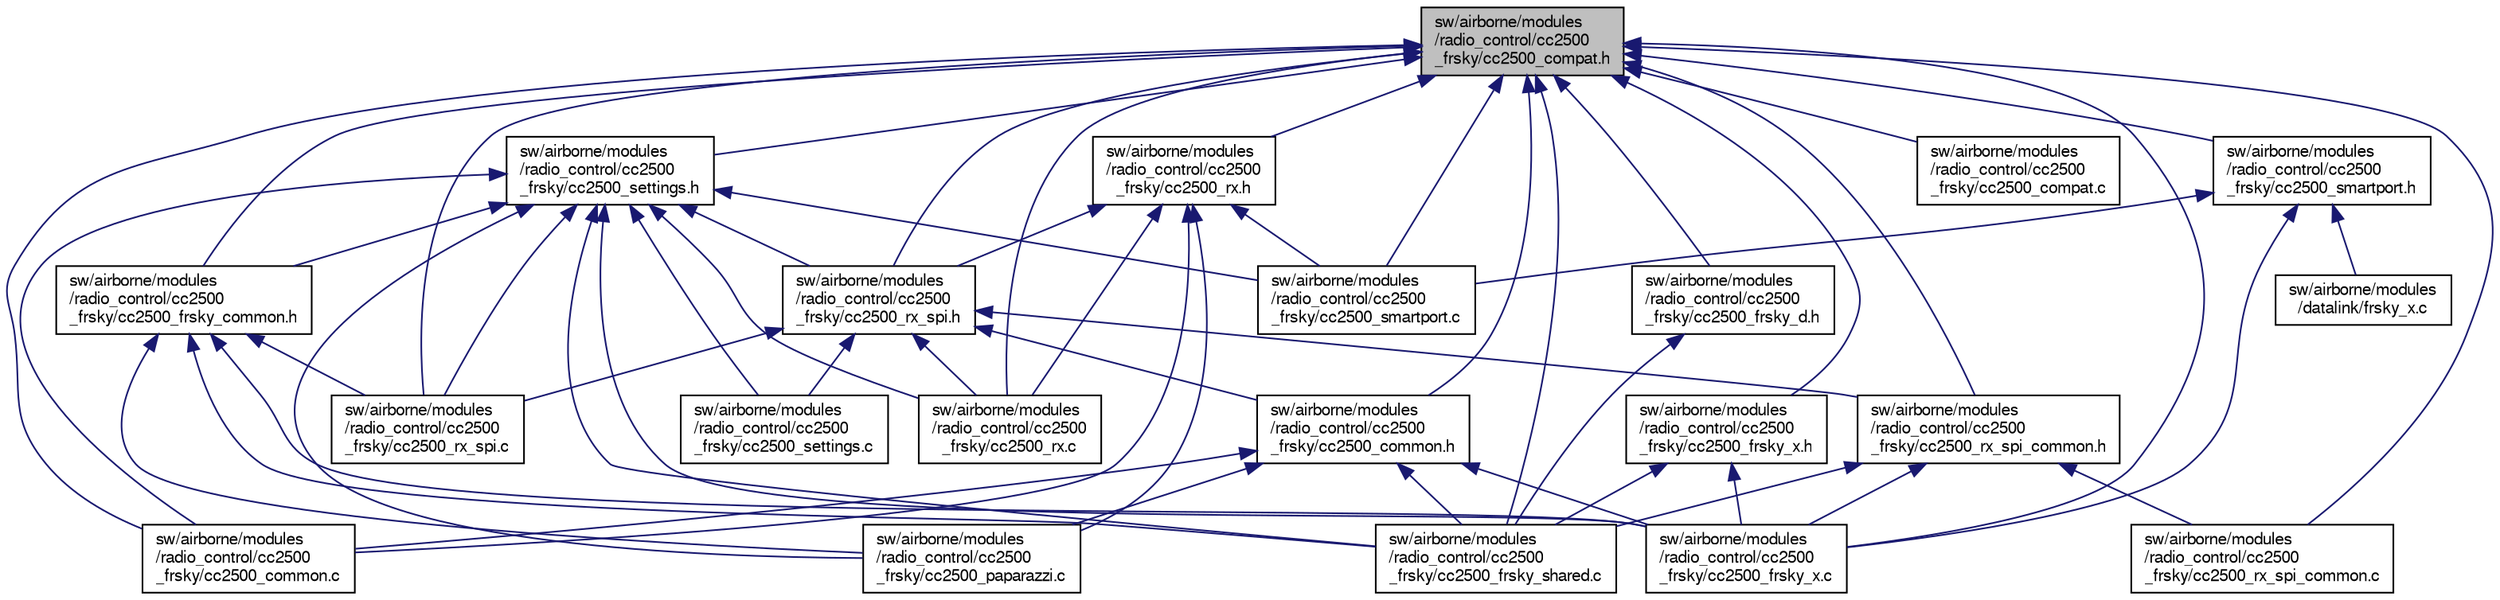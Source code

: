 digraph "sw/airborne/modules/radio_control/cc2500_frsky/cc2500_compat.h"
{
  edge [fontname="FreeSans",fontsize="10",labelfontname="FreeSans",labelfontsize="10"];
  node [fontname="FreeSans",fontsize="10",shape=record];
  Node1 [label="sw/airborne/modules\l/radio_control/cc2500\l_frsky/cc2500_compat.h",height=0.2,width=0.4,color="black", fillcolor="grey75", style="filled", fontcolor="black"];
  Node1 -> Node2 [dir="back",color="midnightblue",fontsize="10",style="solid",fontname="FreeSans"];
  Node2 [label="sw/airborne/modules\l/radio_control/cc2500\l_frsky/cc2500_common.c",height=0.2,width=0.4,color="black", fillcolor="white", style="filled",URL="$cc2500__common_8c.html"];
  Node1 -> Node3 [dir="back",color="midnightblue",fontsize="10",style="solid",fontname="FreeSans"];
  Node3 [label="sw/airborne/modules\l/radio_control/cc2500\l_frsky/cc2500_settings.h",height=0.2,width=0.4,color="black", fillcolor="white", style="filled",URL="$cc2500__settings_8h.html"];
  Node3 -> Node2 [dir="back",color="midnightblue",fontsize="10",style="solid",fontname="FreeSans"];
  Node3 -> Node4 [dir="back",color="midnightblue",fontsize="10",style="solid",fontname="FreeSans"];
  Node4 [label="sw/airborne/modules\l/radio_control/cc2500\l_frsky/cc2500_rx_spi.h",height=0.2,width=0.4,color="black", fillcolor="white", style="filled",URL="$cc2500__rx__spi_8h.html"];
  Node4 -> Node5 [dir="back",color="midnightblue",fontsize="10",style="solid",fontname="FreeSans"];
  Node5 [label="sw/airborne/modules\l/radio_control/cc2500\l_frsky/cc2500_common.h",height=0.2,width=0.4,color="black", fillcolor="white", style="filled",URL="$cc2500__common_8h.html"];
  Node5 -> Node2 [dir="back",color="midnightblue",fontsize="10",style="solid",fontname="FreeSans"];
  Node5 -> Node6 [dir="back",color="midnightblue",fontsize="10",style="solid",fontname="FreeSans"];
  Node6 [label="sw/airborne/modules\l/radio_control/cc2500\l_frsky/cc2500_frsky_shared.c",height=0.2,width=0.4,color="black", fillcolor="white", style="filled",URL="$cc2500__frsky__shared_8c.html"];
  Node5 -> Node7 [dir="back",color="midnightblue",fontsize="10",style="solid",fontname="FreeSans"];
  Node7 [label="sw/airborne/modules\l/radio_control/cc2500\l_frsky/cc2500_frsky_x.c",height=0.2,width=0.4,color="black", fillcolor="white", style="filled",URL="$cc2500__frsky__x_8c.html"];
  Node5 -> Node8 [dir="back",color="midnightblue",fontsize="10",style="solid",fontname="FreeSans"];
  Node8 [label="sw/airborne/modules\l/radio_control/cc2500\l_frsky/cc2500_paparazzi.c",height=0.2,width=0.4,color="black", fillcolor="white", style="filled",URL="$cc2500__paparazzi_8c.html"];
  Node4 -> Node9 [dir="back",color="midnightblue",fontsize="10",style="solid",fontname="FreeSans"];
  Node9 [label="sw/airborne/modules\l/radio_control/cc2500\l_frsky/cc2500_rx_spi_common.h",height=0.2,width=0.4,color="black", fillcolor="white", style="filled",URL="$cc2500__rx__spi__common_8h.html"];
  Node9 -> Node6 [dir="back",color="midnightblue",fontsize="10",style="solid",fontname="FreeSans"];
  Node9 -> Node7 [dir="back",color="midnightblue",fontsize="10",style="solid",fontname="FreeSans"];
  Node9 -> Node10 [dir="back",color="midnightblue",fontsize="10",style="solid",fontname="FreeSans"];
  Node10 [label="sw/airborne/modules\l/radio_control/cc2500\l_frsky/cc2500_rx_spi_common.c",height=0.2,width=0.4,color="black", fillcolor="white", style="filled",URL="$cc2500__rx__spi__common_8c.html"];
  Node4 -> Node11 [dir="back",color="midnightblue",fontsize="10",style="solid",fontname="FreeSans"];
  Node11 [label="sw/airborne/modules\l/radio_control/cc2500\l_frsky/cc2500_rx.c",height=0.2,width=0.4,color="black", fillcolor="white", style="filled",URL="$cc2500__rx_8c.html"];
  Node4 -> Node12 [dir="back",color="midnightblue",fontsize="10",style="solid",fontname="FreeSans"];
  Node12 [label="sw/airborne/modules\l/radio_control/cc2500\l_frsky/cc2500_rx_spi.c",height=0.2,width=0.4,color="black", fillcolor="white", style="filled",URL="$cc2500__rx__spi_8c.html"];
  Node4 -> Node13 [dir="back",color="midnightblue",fontsize="10",style="solid",fontname="FreeSans"];
  Node13 [label="sw/airborne/modules\l/radio_control/cc2500\l_frsky/cc2500_settings.c",height=0.2,width=0.4,color="black", fillcolor="white", style="filled",URL="$cc2500__settings_8c.html"];
  Node3 -> Node14 [dir="back",color="midnightblue",fontsize="10",style="solid",fontname="FreeSans"];
  Node14 [label="sw/airborne/modules\l/radio_control/cc2500\l_frsky/cc2500_frsky_common.h",height=0.2,width=0.4,color="black", fillcolor="white", style="filled",URL="$cc2500__frsky__common_8h.html"];
  Node14 -> Node6 [dir="back",color="midnightblue",fontsize="10",style="solid",fontname="FreeSans"];
  Node14 -> Node7 [dir="back",color="midnightblue",fontsize="10",style="solid",fontname="FreeSans"];
  Node14 -> Node8 [dir="back",color="midnightblue",fontsize="10",style="solid",fontname="FreeSans"];
  Node14 -> Node12 [dir="back",color="midnightblue",fontsize="10",style="solid",fontname="FreeSans"];
  Node3 -> Node6 [dir="back",color="midnightblue",fontsize="10",style="solid",fontname="FreeSans"];
  Node3 -> Node7 [dir="back",color="midnightblue",fontsize="10",style="solid",fontname="FreeSans"];
  Node3 -> Node8 [dir="back",color="midnightblue",fontsize="10",style="solid",fontname="FreeSans"];
  Node3 -> Node11 [dir="back",color="midnightblue",fontsize="10",style="solid",fontname="FreeSans"];
  Node3 -> Node12 [dir="back",color="midnightblue",fontsize="10",style="solid",fontname="FreeSans"];
  Node3 -> Node13 [dir="back",color="midnightblue",fontsize="10",style="solid",fontname="FreeSans"];
  Node3 -> Node15 [dir="back",color="midnightblue",fontsize="10",style="solid",fontname="FreeSans"];
  Node15 [label="sw/airborne/modules\l/radio_control/cc2500\l_frsky/cc2500_smartport.c",height=0.2,width=0.4,color="black", fillcolor="white", style="filled",URL="$cc2500__smartport_8c.html"];
  Node1 -> Node5 [dir="back",color="midnightblue",fontsize="10",style="solid",fontname="FreeSans"];
  Node1 -> Node4 [dir="back",color="midnightblue",fontsize="10",style="solid",fontname="FreeSans"];
  Node1 -> Node16 [dir="back",color="midnightblue",fontsize="10",style="solid",fontname="FreeSans"];
  Node16 [label="sw/airborne/modules\l/radio_control/cc2500\l_frsky/cc2500_rx.h",height=0.2,width=0.4,color="black", fillcolor="white", style="filled",URL="$cc2500__rx_8h.html"];
  Node16 -> Node4 [dir="back",color="midnightblue",fontsize="10",style="solid",fontname="FreeSans"];
  Node16 -> Node2 [dir="back",color="midnightblue",fontsize="10",style="solid",fontname="FreeSans"];
  Node16 -> Node8 [dir="back",color="midnightblue",fontsize="10",style="solid",fontname="FreeSans"];
  Node16 -> Node11 [dir="back",color="midnightblue",fontsize="10",style="solid",fontname="FreeSans"];
  Node16 -> Node15 [dir="back",color="midnightblue",fontsize="10",style="solid",fontname="FreeSans"];
  Node1 -> Node17 [dir="back",color="midnightblue",fontsize="10",style="solid",fontname="FreeSans"];
  Node17 [label="sw/airborne/modules\l/radio_control/cc2500\l_frsky/cc2500_compat.c",height=0.2,width=0.4,color="black", fillcolor="white", style="filled",URL="$cc2500__compat_8c.html"];
  Node1 -> Node14 [dir="back",color="midnightblue",fontsize="10",style="solid",fontname="FreeSans"];
  Node1 -> Node18 [dir="back",color="midnightblue",fontsize="10",style="solid",fontname="FreeSans"];
  Node18 [label="sw/airborne/modules\l/radio_control/cc2500\l_frsky/cc2500_frsky_d.h",height=0.2,width=0.4,color="black", fillcolor="white", style="filled",URL="$cc2500__frsky__d_8h.html"];
  Node18 -> Node6 [dir="back",color="midnightblue",fontsize="10",style="solid",fontname="FreeSans"];
  Node1 -> Node6 [dir="back",color="midnightblue",fontsize="10",style="solid",fontname="FreeSans"];
  Node1 -> Node9 [dir="back",color="midnightblue",fontsize="10",style="solid",fontname="FreeSans"];
  Node1 -> Node19 [dir="back",color="midnightblue",fontsize="10",style="solid",fontname="FreeSans"];
  Node19 [label="sw/airborne/modules\l/radio_control/cc2500\l_frsky/cc2500_frsky_x.h",height=0.2,width=0.4,color="black", fillcolor="white", style="filled",URL="$cc2500__frsky__x_8h.html"];
  Node19 -> Node6 [dir="back",color="midnightblue",fontsize="10",style="solid",fontname="FreeSans"];
  Node19 -> Node7 [dir="back",color="midnightblue",fontsize="10",style="solid",fontname="FreeSans"];
  Node1 -> Node7 [dir="back",color="midnightblue",fontsize="10",style="solid",fontname="FreeSans"];
  Node1 -> Node20 [dir="back",color="midnightblue",fontsize="10",style="solid",fontname="FreeSans"];
  Node20 [label="sw/airborne/modules\l/radio_control/cc2500\l_frsky/cc2500_smartport.h",height=0.2,width=0.4,color="black", fillcolor="white", style="filled",URL="$cc2500__smartport_8h.html"];
  Node20 -> Node21 [dir="back",color="midnightblue",fontsize="10",style="solid",fontname="FreeSans"];
  Node21 [label="sw/airborne/modules\l/datalink/frsky_x.c",height=0.2,width=0.4,color="black", fillcolor="white", style="filled",URL="$frsky__x_8c.html"];
  Node20 -> Node7 [dir="back",color="midnightblue",fontsize="10",style="solid",fontname="FreeSans"];
  Node20 -> Node15 [dir="back",color="midnightblue",fontsize="10",style="solid",fontname="FreeSans"];
  Node1 -> Node11 [dir="back",color="midnightblue",fontsize="10",style="solid",fontname="FreeSans"];
  Node1 -> Node12 [dir="back",color="midnightblue",fontsize="10",style="solid",fontname="FreeSans"];
  Node1 -> Node10 [dir="back",color="midnightblue",fontsize="10",style="solid",fontname="FreeSans"];
  Node1 -> Node15 [dir="back",color="midnightblue",fontsize="10",style="solid",fontname="FreeSans"];
}
